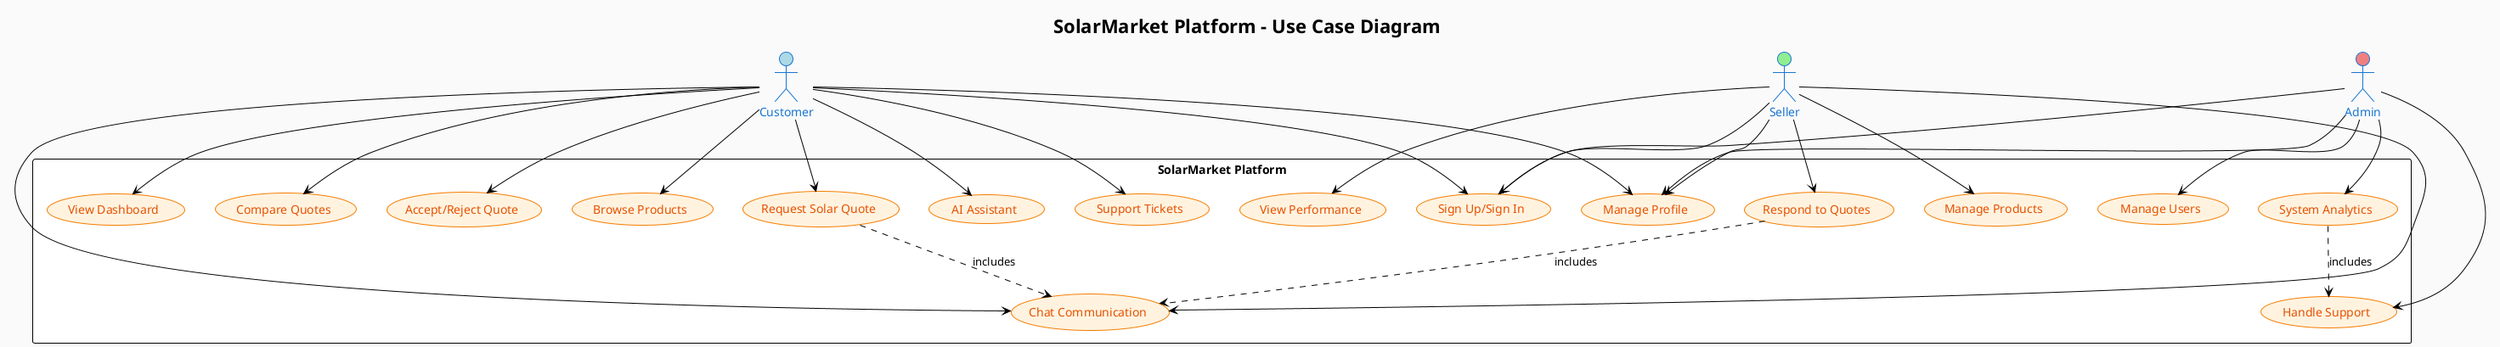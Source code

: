 @startuml SolarMarket Use Case Diagram

!theme plain
skinparam backgroundColor #FAFAFA
skinparam actor {
  BackgroundColor #E3F2FD
  BorderColor #1976D2
  FontColor #1976D2
}
skinparam usecase {
  BackgroundColor #FFF3E0
  BorderColor #F57C00
  FontColor #E65100
}

title SolarMarket Platform - Use Case Diagram

' Define actors
actor "Customer" as Customer #LightBlue
actor "Seller" as Seller #LightGreen
actor "Admin" as Admin #LightCoral

' Define system boundary
rectangle "SolarMarket Platform" {
  
  ' Core Features
  usecase "Sign Up/Sign In" as UC1
  usecase "Manage Profile" as UC2
  usecase "Browse Products" as UC3
  usecase "Request Solar Quote" as UC4
  usecase "Chat Communication" as UC5
  usecase "AI Assistant" as UC6
  usecase "Support Tickets" as UC7
  
  ' Customer specific
  usecase "View Dashboard" as UC8
  usecase "Compare Quotes" as UC9
  usecase "Accept/Reject Quote" as UC10
  
  ' Seller specific
  usecase "Manage Products" as UC11
  usecase "Respond to Quotes" as UC12
  usecase "View Performance" as UC13
  
  ' Admin specific
  usecase "Manage Users" as UC14
  usecase "System Analytics" as UC15
  usecase "Handle Support" as UC16
}

' Customer relationships
Customer --> UC1
Customer --> UC2
Customer --> UC3
Customer --> UC4
Customer --> UC5
Customer --> UC6
Customer --> UC7
Customer --> UC8
Customer --> UC9
Customer --> UC10

' Seller relationships
Seller --> UC1
Seller --> UC2
Seller --> UC5
Seller --> UC11
Seller --> UC12
Seller --> UC13

' Admin relationships
Admin --> UC1
Admin --> UC2
Admin --> UC14
Admin --> UC15
Admin --> UC16

' Include relationships
UC4 ..> UC5 : includes
UC12 ..> UC5 : includes
UC15 ..> UC16 : includes

@enduml

@enduml